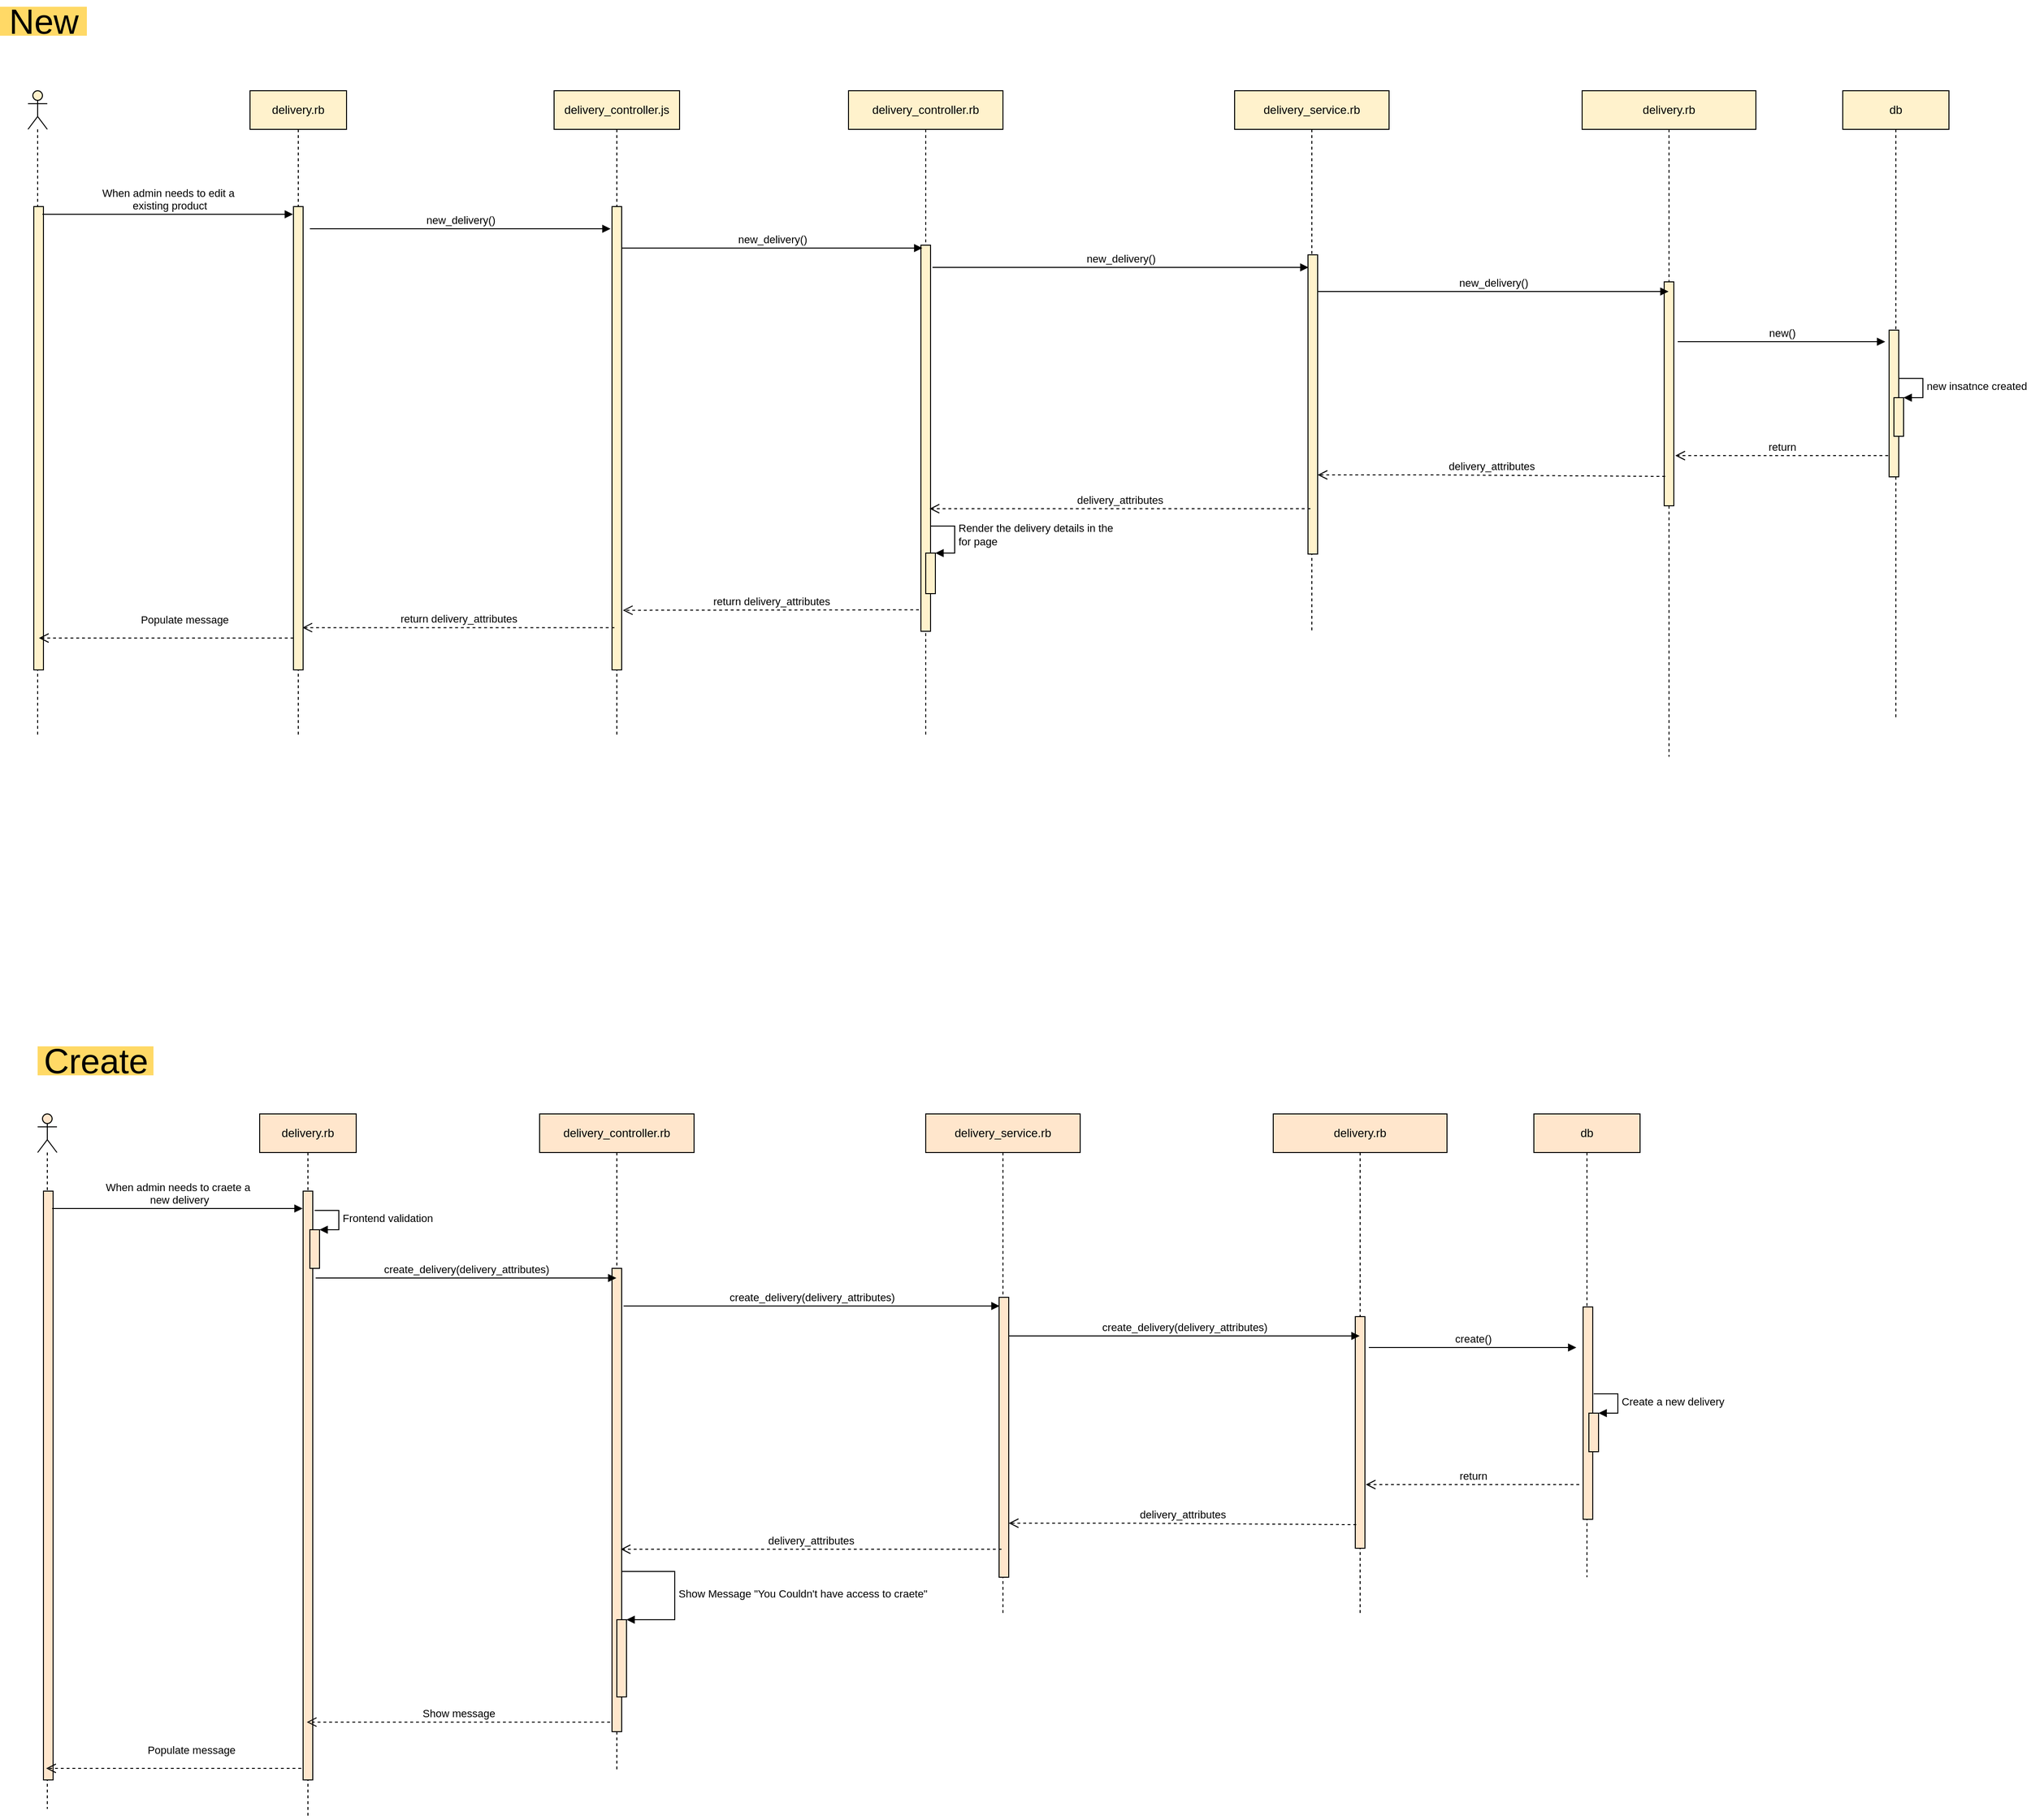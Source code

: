 <mxfile version="13.0.3" type="device" pages="3"><diagram id="nm7BS-JDiV_uuHnRwD9k" name="Create"><mxGraphModel dx="1268" dy="1805" grid="1" gridSize="10" guides="1" tooltips="1" connect="1" arrows="1" fold="1" page="1" pageScale="1" pageWidth="827" pageHeight="1169" math="0" shadow="0"><root><mxCell id="0"/><mxCell id="1" parent="0"/><mxCell id="7N0BUDodsYGgZZPjnXrO-1" value="" style="shape=umlLifeline;participant=umlActor;perimeter=lifelinePerimeter;whiteSpace=wrap;html=1;container=1;collapsible=0;recursiveResize=0;verticalAlign=top;spacingTop=36;labelBackgroundColor=#ffffff;outlineConnect=0;fillColor=#FFE6CC;" parent="1" vertex="1"><mxGeometry x="40" y="40" width="20" height="720" as="geometry"/></mxCell><mxCell id="7N0BUDodsYGgZZPjnXrO-11" value="" style="html=1;points=[];perimeter=orthogonalPerimeter;fillColor=#FFE6CC;" parent="7N0BUDodsYGgZZPjnXrO-1" vertex="1"><mxGeometry x="6" y="80" width="10" height="610" as="geometry"/></mxCell><mxCell id="7N0BUDodsYGgZZPjnXrO-2" value="delivery.rb" style="shape=umlLifeline;perimeter=lifelinePerimeter;whiteSpace=wrap;html=1;container=1;collapsible=0;recursiveResize=0;outlineConnect=0;fillColor=#FFE6CC;" parent="1" vertex="1"><mxGeometry x="270" y="40" width="100" height="730" as="geometry"/></mxCell><mxCell id="7N0BUDodsYGgZZPjnXrO-12" value="" style="html=1;points=[];perimeter=orthogonalPerimeter;fillColor=#FFE6CC;" parent="7N0BUDodsYGgZZPjnXrO-2" vertex="1"><mxGeometry x="45" y="80" width="10" height="610" as="geometry"/></mxCell><mxCell id="7N0BUDodsYGgZZPjnXrO-27" value="" style="html=1;points=[];perimeter=orthogonalPerimeter;fillColor=#FFE6CC;" parent="7N0BUDodsYGgZZPjnXrO-2" vertex="1"><mxGeometry x="52" y="120" width="10" height="40" as="geometry"/></mxCell><mxCell id="7N0BUDodsYGgZZPjnXrO-28" value="Frontend validation" style="edgeStyle=orthogonalEdgeStyle;html=1;align=left;spacingLeft=2;endArrow=block;rounded=0;entryX=1;entryY=0;fillColor=#FFE6CC;" parent="7N0BUDodsYGgZZPjnXrO-2" target="7N0BUDodsYGgZZPjnXrO-27" edge="1"><mxGeometry relative="1" as="geometry"><mxPoint x="57" y="100" as="sourcePoint"/><Array as="points"><mxPoint x="82" y="100"/></Array></mxGeometry></mxCell><mxCell id="7N0BUDodsYGgZZPjnXrO-4" value="delivery_controller.rb" style="shape=umlLifeline;perimeter=lifelinePerimeter;whiteSpace=wrap;html=1;container=1;collapsible=0;recursiveResize=0;outlineConnect=0;fillColor=#FFE6CC;" parent="1" vertex="1"><mxGeometry x="560" y="40" width="160" height="680" as="geometry"/></mxCell><mxCell id="7N0BUDodsYGgZZPjnXrO-13" value="" style="html=1;points=[];perimeter=orthogonalPerimeter;fillColor=#FFE6CC;" parent="7N0BUDodsYGgZZPjnXrO-4" vertex="1"><mxGeometry x="75" y="160" width="10" height="480" as="geometry"/></mxCell><mxCell id="7N0BUDodsYGgZZPjnXrO-7" value="db" style="shape=umlLifeline;perimeter=lifelinePerimeter;whiteSpace=wrap;html=1;container=1;collapsible=0;recursiveResize=0;outlineConnect=0;fillColor=#FFE6CC;" parent="1" vertex="1"><mxGeometry x="1590" y="40" width="110" height="480" as="geometry"/></mxCell><mxCell id="7N0BUDodsYGgZZPjnXrO-16" value="" style="html=1;points=[];perimeter=orthogonalPerimeter;fillColor=#FFE6CC;" parent="7N0BUDodsYGgZZPjnXrO-7" vertex="1"><mxGeometry x="51" y="200" width="10" height="220" as="geometry"/></mxCell><mxCell id="7N0BUDodsYGgZZPjnXrO-32" value="" style="html=1;points=[];perimeter=orthogonalPerimeter;fillColor=#FFE6CC;" parent="7N0BUDodsYGgZZPjnXrO-7" vertex="1"><mxGeometry x="57" y="310" width="10" height="40" as="geometry"/></mxCell><mxCell id="7N0BUDodsYGgZZPjnXrO-33" value="Create a new delivery" style="edgeStyle=orthogonalEdgeStyle;html=1;align=left;spacingLeft=2;endArrow=block;rounded=0;entryX=1;entryY=0;fillColor=#FFE6CC;" parent="7N0BUDodsYGgZZPjnXrO-7" target="7N0BUDodsYGgZZPjnXrO-32" edge="1"><mxGeometry relative="1" as="geometry"><mxPoint x="62" y="290" as="sourcePoint"/><Array as="points"><mxPoint x="87" y="290"/></Array></mxGeometry></mxCell><mxCell id="7N0BUDodsYGgZZPjnXrO-5" value="delivery_service.rb" style="shape=umlLifeline;perimeter=lifelinePerimeter;whiteSpace=wrap;html=1;container=1;collapsible=0;recursiveResize=0;outlineConnect=0;fillColor=#FFE6CC;" parent="1" vertex="1"><mxGeometry x="960" y="40" width="160" height="520" as="geometry"/></mxCell><mxCell id="7N0BUDodsYGgZZPjnXrO-6" value="delivery.rb" style="shape=umlLifeline;perimeter=lifelinePerimeter;whiteSpace=wrap;html=1;container=1;collapsible=0;recursiveResize=0;outlineConnect=0;fillColor=#FFE6CC;" parent="1" vertex="1"><mxGeometry x="1320" y="40" width="180" height="520" as="geometry"/></mxCell><mxCell id="7N0BUDodsYGgZZPjnXrO-14" value="" style="html=1;points=[];perimeter=orthogonalPerimeter;fillColor=#FFE6CC;" parent="1" vertex="1"><mxGeometry x="1036" y="230" width="10" height="290" as="geometry"/></mxCell><mxCell id="7N0BUDodsYGgZZPjnXrO-15" value="" style="html=1;points=[];perimeter=orthogonalPerimeter;fillColor=#FFE6CC;" parent="1" vertex="1"><mxGeometry x="1405" y="250" width="10" height="240" as="geometry"/></mxCell><mxCell id="7N0BUDodsYGgZZPjnXrO-17" value="When admin needs to craete a&lt;br&gt;&amp;nbsp;new delivery" style="html=1;verticalAlign=bottom;endArrow=block;fillColor=#FFE6CC;" parent="1" edge="1"><mxGeometry width="80" relative="1" as="geometry"><mxPoint x="55" y="138" as="sourcePoint"/><mxPoint x="314.5" y="138" as="targetPoint"/></mxGeometry></mxCell><mxCell id="7N0BUDodsYGgZZPjnXrO-18" value="Populate message" style="html=1;verticalAlign=bottom;endArrow=open;dashed=1;endSize=8;exitX=-0.2;exitY=0.95;exitDx=0;exitDy=0;exitPerimeter=0;fillColor=#FFE6CC;" parent="1" edge="1"><mxGeometry x="-0.138" y="-10" relative="1" as="geometry"><mxPoint x="313" y="718.0" as="sourcePoint"/><mxPoint x="48.833" y="718.0" as="targetPoint"/><mxPoint as="offset"/></mxGeometry></mxCell><mxCell id="7N0BUDodsYGgZZPjnXrO-19" value="create_delivery(delivery_attributes)" style="html=1;verticalAlign=bottom;endArrow=block;fillColor=#FFE6CC;" parent="1" edge="1"><mxGeometry width="80" relative="1" as="geometry"><mxPoint x="328" y="210" as="sourcePoint"/><mxPoint x="639.5" y="210" as="targetPoint"/></mxGeometry></mxCell><mxCell id="7N0BUDodsYGgZZPjnXrO-20" value="create_delivery(delivery_attributes)" style="html=1;verticalAlign=bottom;endArrow=block;fillColor=#FFE6CC;" parent="1" edge="1"><mxGeometry x="0.001" width="80" relative="1" as="geometry"><mxPoint x="647" y="239" as="sourcePoint"/><mxPoint x="1036.5" y="239" as="targetPoint"/><mxPoint as="offset"/></mxGeometry></mxCell><mxCell id="7N0BUDodsYGgZZPjnXrO-21" value="create_delivery(delivery_attributes)" style="html=1;verticalAlign=bottom;endArrow=block;fillColor=#FFE6CC;" parent="1" edge="1"><mxGeometry width="80" relative="1" as="geometry"><mxPoint x="1046" y="270" as="sourcePoint"/><mxPoint x="1409.5" y="270" as="targetPoint"/></mxGeometry></mxCell><mxCell id="7N0BUDodsYGgZZPjnXrO-22" value="create()" style="html=1;verticalAlign=bottom;endArrow=block;fillColor=#FFE6CC;" parent="1" edge="1"><mxGeometry width="80" relative="1" as="geometry"><mxPoint x="1419" y="282" as="sourcePoint"/><mxPoint x="1634" y="282" as="targetPoint"/></mxGeometry></mxCell><mxCell id="7N0BUDodsYGgZZPjnXrO-23" value="return" style="html=1;verticalAlign=bottom;endArrow=open;dashed=1;endSize=8;fillColor=#FFE6CC;" parent="1" edge="1"><mxGeometry relative="1" as="geometry"><mxPoint x="1637" y="424" as="sourcePoint"/><mxPoint x="1415.833" y="424" as="targetPoint"/></mxGeometry></mxCell><mxCell id="7N0BUDodsYGgZZPjnXrO-24" value="Show message" style="html=1;verticalAlign=bottom;endArrow=open;dashed=1;endSize=8;exitX=-0.2;exitY=0.932;exitDx=0;exitDy=0;exitPerimeter=0;fillColor=#FFE6CC;" parent="1" edge="1"><mxGeometry relative="1" as="geometry"><mxPoint x="633" y="670.08" as="sourcePoint"/><mxPoint x="318.833" y="670.08" as="targetPoint"/></mxGeometry></mxCell><mxCell id="7N0BUDodsYGgZZPjnXrO-25" value="delivery_attributes" style="html=1;verticalAlign=bottom;endArrow=open;dashed=1;endSize=8;exitX=0.1;exitY=0.526;exitDx=0;exitDy=0;exitPerimeter=0;fillColor=#FFE6CC;" parent="1" edge="1"><mxGeometry relative="1" as="geometry"><mxPoint x="1406.0" y="465.55" as="sourcePoint"/><mxPoint x="1046" y="464" as="targetPoint"/><Array as="points"><mxPoint x="1170" y="464"/></Array></mxGeometry></mxCell><mxCell id="7N0BUDodsYGgZZPjnXrO-26" value="delivery_attributes" style="html=1;verticalAlign=bottom;endArrow=open;dashed=1;endSize=8;fillColor=#FFE6CC;" parent="1" edge="1"><mxGeometry relative="1" as="geometry"><mxPoint x="1038.5" y="491" as="sourcePoint"/><mxPoint x="644" y="491" as="targetPoint"/></mxGeometry></mxCell><mxCell id="7N0BUDodsYGgZZPjnXrO-35" value="" style="html=1;points=[];perimeter=orthogonalPerimeter;fillColor=#FFE6CC;" parent="1" vertex="1"><mxGeometry x="640" y="564" width="10" height="80" as="geometry"/></mxCell><mxCell id="7N0BUDodsYGgZZPjnXrO-36" value="Show Message &quot;You Couldn't have access to craete&quot;" style="edgeStyle=orthogonalEdgeStyle;html=1;align=left;spacingLeft=2;endArrow=block;rounded=0;entryX=1;entryY=0;fillColor=#FFE6CC;" parent="1" target="7N0BUDodsYGgZZPjnXrO-35" edge="1"><mxGeometry relative="1" as="geometry"><mxPoint x="645" y="514" as="sourcePoint"/><Array as="points"><mxPoint x="700" y="514"/><mxPoint x="700" y="564"/></Array></mxGeometry></mxCell><mxCell id="Ip2Vl62T8jifObT4WqKM-1" value="" style="shape=umlLifeline;participant=umlActor;perimeter=lifelinePerimeter;whiteSpace=wrap;html=1;container=1;collapsible=0;recursiveResize=0;verticalAlign=top;spacingTop=36;labelBackgroundColor=#ffffff;outlineConnect=0;fillColor=#FFF2CC;" parent="1" vertex="1"><mxGeometry x="30" y="-1020" width="20" height="670" as="geometry"/></mxCell><mxCell id="Ip2Vl62T8jifObT4WqKM-2" value="" style="html=1;points=[];perimeter=orthogonalPerimeter;fillColor=#FFF2CC;" parent="Ip2Vl62T8jifObT4WqKM-1" vertex="1"><mxGeometry x="6" y="120" width="10" height="480" as="geometry"/></mxCell><mxCell id="Ip2Vl62T8jifObT4WqKM-3" value="delivery.rb" style="shape=umlLifeline;perimeter=lifelinePerimeter;whiteSpace=wrap;html=1;container=1;collapsible=0;recursiveResize=0;outlineConnect=0;fillColor=#FFF2CC;" parent="1" vertex="1"><mxGeometry x="260" y="-1020" width="100" height="670" as="geometry"/></mxCell><mxCell id="Ip2Vl62T8jifObT4WqKM-4" value="" style="html=1;points=[];perimeter=orthogonalPerimeter;fillColor=#FFF2CC;" parent="Ip2Vl62T8jifObT4WqKM-3" vertex="1"><mxGeometry x="45" y="120" width="10" height="480" as="geometry"/></mxCell><mxCell id="Ip2Vl62T8jifObT4WqKM-5" value="delivery_controller.rb" style="shape=umlLifeline;perimeter=lifelinePerimeter;whiteSpace=wrap;html=1;container=1;collapsible=0;recursiveResize=0;outlineConnect=0;fillColor=#FFF2CC;" parent="1" vertex="1"><mxGeometry x="880" y="-1020" width="160" height="670" as="geometry"/></mxCell><mxCell id="Ip2Vl62T8jifObT4WqKM-6" value="" style="html=1;points=[];perimeter=orthogonalPerimeter;fillColor=#FFF2CC;" parent="Ip2Vl62T8jifObT4WqKM-5" vertex="1"><mxGeometry x="75" y="160" width="10" height="400" as="geometry"/></mxCell><mxCell id="Ip2Vl62T8jifObT4WqKM-7" value="db" style="shape=umlLifeline;perimeter=lifelinePerimeter;whiteSpace=wrap;html=1;container=1;collapsible=0;recursiveResize=0;outlineConnect=0;fillColor=#FFF2CC;" parent="1" vertex="1"><mxGeometry x="1910" y="-1020" width="110" height="650" as="geometry"/></mxCell><mxCell id="Ip2Vl62T8jifObT4WqKM-8" value="" style="html=1;points=[];perimeter=orthogonalPerimeter;fillColor=#FFF2CC;" parent="Ip2Vl62T8jifObT4WqKM-7" vertex="1"><mxGeometry x="48" y="248" width="10" height="152" as="geometry"/></mxCell><mxCell id="Ip2Vl62T8jifObT4WqKM-9" value="" style="html=1;points=[];perimeter=orthogonalPerimeter;fillColor=#FFF2CC;" parent="Ip2Vl62T8jifObT4WqKM-7" vertex="1"><mxGeometry x="53" y="318" width="10" height="40" as="geometry"/></mxCell><mxCell id="Ip2Vl62T8jifObT4WqKM-10" value="new insatnce created&amp;nbsp;" style="edgeStyle=orthogonalEdgeStyle;html=1;align=left;spacingLeft=2;endArrow=block;rounded=0;entryX=1;entryY=0;fillColor=#FFF2CC;" parent="Ip2Vl62T8jifObT4WqKM-7" target="Ip2Vl62T8jifObT4WqKM-9" edge="1"><mxGeometry relative="1" as="geometry"><mxPoint x="58" y="298" as="sourcePoint"/><Array as="points"><mxPoint x="83" y="298"/></Array></mxGeometry></mxCell><mxCell id="Ip2Vl62T8jifObT4WqKM-11" value="delivery_service.rb" style="shape=umlLifeline;perimeter=lifelinePerimeter;whiteSpace=wrap;html=1;container=1;collapsible=0;recursiveResize=0;outlineConnect=0;fillColor=#FFF2CC;" parent="1" vertex="1"><mxGeometry x="1280" y="-1020" width="160" height="560" as="geometry"/></mxCell><mxCell id="Ip2Vl62T8jifObT4WqKM-12" value="delivery.rb" style="shape=umlLifeline;perimeter=lifelinePerimeter;whiteSpace=wrap;html=1;container=1;collapsible=0;recursiveResize=0;outlineConnect=0;fillColor=#FFF2CC;" parent="1" vertex="1"><mxGeometry x="1640" y="-1020" width="180" height="690" as="geometry"/></mxCell><mxCell id="Ip2Vl62T8jifObT4WqKM-13" value="" style="html=1;points=[];perimeter=orthogonalPerimeter;fillColor=#FFF2CC;" parent="1" vertex="1"><mxGeometry x="1356" y="-850" width="10" height="310" as="geometry"/></mxCell><mxCell id="Ip2Vl62T8jifObT4WqKM-14" value="" style="html=1;points=[];perimeter=orthogonalPerimeter;fillColor=#FFF2CC;" parent="1" vertex="1"><mxGeometry x="1725" y="-822" width="10" height="232" as="geometry"/></mxCell><mxCell id="Ip2Vl62T8jifObT4WqKM-15" value="When admin needs to edit a&lt;br&gt;&amp;nbsp;existing product" style="html=1;verticalAlign=bottom;endArrow=block;fillColor=#FFF2CC;" parent="1" edge="1"><mxGeometry width="80" relative="1" as="geometry"><mxPoint x="45" y="-892" as="sourcePoint"/><mxPoint x="304.5" y="-892" as="targetPoint"/></mxGeometry></mxCell><mxCell id="Ip2Vl62T8jifObT4WqKM-16" value="Populate message" style="html=1;verticalAlign=bottom;endArrow=open;dashed=1;endSize=8;exitX=-0.2;exitY=0.95;exitDx=0;exitDy=0;exitPerimeter=0;fillColor=#FFF2CC;" parent="1" edge="1"><mxGeometry x="-0.138" y="-10" relative="1" as="geometry"><mxPoint x="305" y="-453" as="sourcePoint"/><mxPoint x="41.324" y="-453" as="targetPoint"/><mxPoint as="offset"/></mxGeometry></mxCell><mxCell id="Ip2Vl62T8jifObT4WqKM-17" value="new_delivery()" style="html=1;verticalAlign=bottom;endArrow=block;fillColor=#FFF2CC;" parent="1" edge="1"><mxGeometry width="80" relative="1" as="geometry"><mxPoint x="645" y="-857" as="sourcePoint"/><mxPoint x="956.5" y="-857" as="targetPoint"/></mxGeometry></mxCell><mxCell id="Ip2Vl62T8jifObT4WqKM-18" value="new_delivery()" style="html=1;verticalAlign=bottom;endArrow=block;fillColor=#FFF2CC;" parent="1" edge="1"><mxGeometry width="80" relative="1" as="geometry"><mxPoint x="967" y="-837" as="sourcePoint"/><mxPoint x="1356.5" y="-837" as="targetPoint"/></mxGeometry></mxCell><mxCell id="Ip2Vl62T8jifObT4WqKM-19" value="new_delivery()" style="html=1;verticalAlign=bottom;endArrow=block;fillColor=#FFF2CC;" parent="1" edge="1"><mxGeometry width="80" relative="1" as="geometry"><mxPoint x="1366" y="-812" as="sourcePoint"/><mxPoint x="1729.5" y="-812" as="targetPoint"/></mxGeometry></mxCell><mxCell id="Ip2Vl62T8jifObT4WqKM-20" value="new()" style="html=1;verticalAlign=bottom;endArrow=block;fillColor=#FFF2CC;" parent="1" edge="1"><mxGeometry width="80" relative="1" as="geometry"><mxPoint x="1739" y="-760" as="sourcePoint"/><mxPoint x="1954" y="-760" as="targetPoint"/></mxGeometry></mxCell><mxCell id="Ip2Vl62T8jifObT4WqKM-21" value="return" style="html=1;verticalAlign=bottom;endArrow=open;dashed=1;endSize=8;fillColor=#FFF2CC;" parent="1" edge="1"><mxGeometry relative="1" as="geometry"><mxPoint x="1957" y="-642" as="sourcePoint"/><mxPoint x="1736.5" y="-642" as="targetPoint"/></mxGeometry></mxCell><mxCell id="Ip2Vl62T8jifObT4WqKM-22" value="return delivery_attributes" style="html=1;verticalAlign=bottom;endArrow=open;dashed=1;endSize=8;exitX=-0.2;exitY=0.932;exitDx=0;exitDy=0;exitPerimeter=0;entryX=1.129;entryY=0.798;entryDx=0;entryDy=0;entryPerimeter=0;fillColor=#FFF2CC;" parent="1" edge="1"><mxGeometry relative="1" as="geometry"><mxPoint x="953.0" y="-482.28" as="sourcePoint"/><mxPoint x="646.29" y="-481.76" as="targetPoint"/></mxGeometry></mxCell><mxCell id="Ip2Vl62T8jifObT4WqKM-23" value="delivery_attributes" style="html=1;verticalAlign=bottom;endArrow=open;dashed=1;endSize=8;exitX=0.1;exitY=0.526;exitDx=0;exitDy=0;exitPerimeter=0;fillColor=#FFF2CC;" parent="1" edge="1"><mxGeometry relative="1" as="geometry"><mxPoint x="1726" y="-620.45" as="sourcePoint"/><mxPoint x="1366" y="-622" as="targetPoint"/><Array as="points"><mxPoint x="1490" y="-622"/></Array></mxGeometry></mxCell><mxCell id="Ip2Vl62T8jifObT4WqKM-24" value="delivery_attributes" style="html=1;verticalAlign=bottom;endArrow=open;dashed=1;endSize=8;fillColor=#FFF2CC;" parent="1" edge="1"><mxGeometry relative="1" as="geometry"><mxPoint x="1358.5" y="-587" as="sourcePoint"/><mxPoint x="964.0" y="-587" as="targetPoint"/></mxGeometry></mxCell><mxCell id="Ip2Vl62T8jifObT4WqKM-25" value="" style="html=1;points=[];perimeter=orthogonalPerimeter;fillColor=#FFF2CC;" parent="1" vertex="1"><mxGeometry x="960" y="-541" width="10" height="42" as="geometry"/></mxCell><mxCell id="Ip2Vl62T8jifObT4WqKM-26" value="Render the delivery details in the&amp;nbsp;&lt;br&gt;for page" style="edgeStyle=orthogonalEdgeStyle;html=1;align=left;spacingLeft=2;endArrow=block;rounded=0;entryX=1;entryY=0;fillColor=#FFF2CC;" parent="1" target="Ip2Vl62T8jifObT4WqKM-25" edge="1"><mxGeometry relative="1" as="geometry"><mxPoint x="970" y="-569.0" as="sourcePoint"/><Array as="points"><mxPoint x="965" y="-569"/><mxPoint x="990" y="-569"/><mxPoint x="990" y="-541"/></Array></mxGeometry></mxCell><mxCell id="Ip2Vl62T8jifObT4WqKM-27" value="delivery_controller.js" style="shape=umlLifeline;perimeter=lifelinePerimeter;whiteSpace=wrap;html=1;container=1;collapsible=0;recursiveResize=0;outlineConnect=0;fillColor=#FFF2CC;" parent="1" vertex="1"><mxGeometry x="575" y="-1020" width="130" height="670" as="geometry"/></mxCell><mxCell id="Ip2Vl62T8jifObT4WqKM-28" value="" style="html=1;points=[];perimeter=orthogonalPerimeter;fillColor=#FFF2CC;" parent="Ip2Vl62T8jifObT4WqKM-27" vertex="1"><mxGeometry x="60" y="120" width="10" height="480" as="geometry"/></mxCell><mxCell id="Ip2Vl62T8jifObT4WqKM-29" value="new_delivery()" style="html=1;verticalAlign=bottom;endArrow=block;fillColor=#FFF2CC;" parent="1" edge="1"><mxGeometry width="80" relative="1" as="geometry"><mxPoint x="322" y="-877" as="sourcePoint"/><mxPoint x="633.5" y="-877" as="targetPoint"/></mxGeometry></mxCell><mxCell id="Ip2Vl62T8jifObT4WqKM-30" value="return delivery_attributes" style="html=1;verticalAlign=bottom;endArrow=open;dashed=1;endSize=8;entryX=1.129;entryY=0.798;entryDx=0;entryDy=0;entryPerimeter=0;fillColor=#FFF2CC;" parent="1" edge="1"><mxGeometry relative="1" as="geometry"><mxPoint x="637.5" y="-463.76" as="sourcePoint"/><mxPoint x="314.29" y="-463.76" as="targetPoint"/></mxGeometry></mxCell><mxCell id="Ip2Vl62T8jifObT4WqKM-38" value="&lt;font style=&quot;font-size: 36px&quot;&gt;New&lt;/font&gt;" style="text;html=1;align=center;verticalAlign=middle;resizable=0;points=[];autosize=1;fillColor=#FFD966;" parent="1" vertex="1"><mxGeometry x="1" y="-1107" width="90" height="30" as="geometry"/></mxCell><mxCell id="Ip2Vl62T8jifObT4WqKM-39" value="&lt;font style=&quot;font-size: 36px&quot;&gt;Create&lt;/font&gt;" style="text;html=1;align=center;verticalAlign=middle;resizable=0;points=[];autosize=1;fillColor=#FFD966;" parent="1" vertex="1"><mxGeometry x="40" y="-30" width="120" height="30" as="geometry"/></mxCell></root></mxGraphModel></diagram><diagram id="yzkjlndB5CCbAwkxDMme" name="Update"><mxGraphModel dx="2095" dy="2974" grid="1" gridSize="10" guides="1" tooltips="1" connect="1" arrows="1" fold="1" page="1" pageScale="1" pageWidth="827" pageHeight="1169" math="0" shadow="0"><root><mxCell id="dAuo-VSmr6j9BvZcp_Sr-0"/><mxCell id="dAuo-VSmr6j9BvZcp_Sr-1" parent="dAuo-VSmr6j9BvZcp_Sr-0"/><mxCell id="L5x3Cxgw_IZW_KWPJqDj-0" value="" style="shape=umlLifeline;participant=umlActor;perimeter=lifelinePerimeter;whiteSpace=wrap;html=1;container=1;collapsible=0;recursiveResize=0;verticalAlign=top;spacingTop=36;labelBackgroundColor=#ffffff;outlineConnect=0;fillColor=#FFCCFF;" parent="dAuo-VSmr6j9BvZcp_Sr-1" vertex="1"><mxGeometry x="-270" y="-1160" width="20" height="840" as="geometry"/></mxCell><mxCell id="L5x3Cxgw_IZW_KWPJqDj-1" value="" style="html=1;points=[];perimeter=orthogonalPerimeter;fillColor=#FFCCFF;" parent="L5x3Cxgw_IZW_KWPJqDj-0" vertex="1"><mxGeometry x="6" y="120" width="10" height="670" as="geometry"/></mxCell><mxCell id="L5x3Cxgw_IZW_KWPJqDj-2" value="delivery.rb" style="shape=umlLifeline;perimeter=lifelinePerimeter;whiteSpace=wrap;html=1;container=1;collapsible=0;recursiveResize=0;outlineConnect=0;fillColor=#FFCCFF;" parent="dAuo-VSmr6j9BvZcp_Sr-1" vertex="1"><mxGeometry x="-40" y="-1160" width="100" height="880" as="geometry"/></mxCell><mxCell id="L5x3Cxgw_IZW_KWPJqDj-3" value="" style="html=1;points=[];perimeter=orthogonalPerimeter;fillColor=#FFCCFF;" parent="L5x3Cxgw_IZW_KWPJqDj-2" vertex="1"><mxGeometry x="45" y="120" width="10" height="680" as="geometry"/></mxCell><mxCell id="L5x3Cxgw_IZW_KWPJqDj-6" value="delivery_controller.rb" style="shape=umlLifeline;perimeter=lifelinePerimeter;whiteSpace=wrap;html=1;container=1;collapsible=0;recursiveResize=0;outlineConnect=0;fillColor=#FFCCFF;" parent="dAuo-VSmr6j9BvZcp_Sr-1" vertex="1"><mxGeometry x="580" y="-1160" width="160" height="810" as="geometry"/></mxCell><mxCell id="L5x3Cxgw_IZW_KWPJqDj-7" value="" style="html=1;points=[];perimeter=orthogonalPerimeter;fillColor=#FFCCFF;" parent="L5x3Cxgw_IZW_KWPJqDj-6" vertex="1"><mxGeometry x="75" y="160" width="10" height="610" as="geometry"/></mxCell><mxCell id="L5x3Cxgw_IZW_KWPJqDj-8" value="db" style="shape=umlLifeline;perimeter=lifelinePerimeter;whiteSpace=wrap;html=1;container=1;collapsible=0;recursiveResize=0;outlineConnect=0;fillColor=#FFCCFF;" parent="dAuo-VSmr6j9BvZcp_Sr-1" vertex="1"><mxGeometry x="1610" y="-1160" width="110" height="650" as="geometry"/></mxCell><mxCell id="L5x3Cxgw_IZW_KWPJqDj-9" value="" style="html=1;points=[];perimeter=orthogonalPerimeter;fillColor=#FFCCFF;" parent="L5x3Cxgw_IZW_KWPJqDj-8" vertex="1"><mxGeometry x="48" y="248" width="10" height="370" as="geometry"/></mxCell><mxCell id="L5x3Cxgw_IZW_KWPJqDj-10" value="" style="html=1;points=[];perimeter=orthogonalPerimeter;fillColor=#FFCCFF;" parent="L5x3Cxgw_IZW_KWPJqDj-8" vertex="1"><mxGeometry x="53" y="318" width="10" height="40" as="geometry"/></mxCell><mxCell id="L5x3Cxgw_IZW_KWPJqDj-11" value="given id data is existed" style="edgeStyle=orthogonalEdgeStyle;html=1;align=left;spacingLeft=2;endArrow=block;rounded=0;entryX=1;entryY=0;fillColor=#FFCCFF;" parent="L5x3Cxgw_IZW_KWPJqDj-8" target="L5x3Cxgw_IZW_KWPJqDj-10" edge="1"><mxGeometry relative="1" as="geometry"><mxPoint x="58" y="298" as="sourcePoint"/><Array as="points"><mxPoint x="83" y="298"/></Array></mxGeometry></mxCell><mxCell id="L5x3Cxgw_IZW_KWPJqDj-12" value="products_service.rb" style="shape=umlLifeline;perimeter=lifelinePerimeter;whiteSpace=wrap;html=1;container=1;collapsible=0;recursiveResize=0;outlineConnect=0;fillColor=#FFCCFF;" parent="dAuo-VSmr6j9BvZcp_Sr-1" vertex="1"><mxGeometry x="980" y="-1160" width="160" height="750" as="geometry"/></mxCell><mxCell id="L5x3Cxgw_IZW_KWPJqDj-13" value="products.rb" style="shape=umlLifeline;perimeter=lifelinePerimeter;whiteSpace=wrap;html=1;container=1;collapsible=0;recursiveResize=0;outlineConnect=0;fillColor=#FFCCFF;" parent="dAuo-VSmr6j9BvZcp_Sr-1" vertex="1"><mxGeometry x="1340" y="-1160" width="180" height="690" as="geometry"/></mxCell><mxCell id="L5x3Cxgw_IZW_KWPJqDj-14" value="" style="html=1;points=[];perimeter=orthogonalPerimeter;fillColor=#FFCCFF;" parent="dAuo-VSmr6j9BvZcp_Sr-1" vertex="1"><mxGeometry x="1056" y="-990" width="10" height="520" as="geometry"/></mxCell><mxCell id="L5x3Cxgw_IZW_KWPJqDj-15" value="" style="html=1;points=[];perimeter=orthogonalPerimeter;fillColor=#FFCCFF;" parent="dAuo-VSmr6j9BvZcp_Sr-1" vertex="1"><mxGeometry x="1425" y="-962" width="10" height="430" as="geometry"/></mxCell><mxCell id="L5x3Cxgw_IZW_KWPJqDj-16" value="When admin needs to edit a&lt;br&gt;&amp;nbsp;existing delivery" style="html=1;verticalAlign=bottom;endArrow=block;fillColor=#FFCCFF;" parent="dAuo-VSmr6j9BvZcp_Sr-1" edge="1"><mxGeometry width="80" relative="1" as="geometry"><mxPoint x="-255" y="-1032" as="sourcePoint"/><mxPoint x="4.5" y="-1032" as="targetPoint"/></mxGeometry></mxCell><mxCell id="L5x3Cxgw_IZW_KWPJqDj-17" value="Populate message" style="html=1;verticalAlign=bottom;endArrow=open;dashed=1;endSize=8;exitX=-0.2;exitY=0.95;exitDx=0;exitDy=0;exitPerimeter=0;fillColor=#FFCCFF;" parent="dAuo-VSmr6j9BvZcp_Sr-1" edge="1"><mxGeometry x="-0.138" y="-10" relative="1" as="geometry"><mxPoint x="5" y="-401" as="sourcePoint"/><mxPoint x="-258.676" y="-401" as="targetPoint"/><mxPoint as="offset"/></mxGeometry></mxCell><mxCell id="L5x3Cxgw_IZW_KWPJqDj-18" value="edit_delivery(delivery_id)" style="html=1;verticalAlign=bottom;endArrow=block;fillColor=#FFCCFF;" parent="dAuo-VSmr6j9BvZcp_Sr-1" edge="1"><mxGeometry width="80" relative="1" as="geometry"><mxPoint x="345" y="-997" as="sourcePoint"/><mxPoint x="656.5" y="-997" as="targetPoint"/></mxGeometry></mxCell><mxCell id="L5x3Cxgw_IZW_KWPJqDj-19" value="edit_delivery(delivery_id)" style="html=1;verticalAlign=bottom;endArrow=block;fillColor=#FFCCFF;" parent="dAuo-VSmr6j9BvZcp_Sr-1" edge="1"><mxGeometry width="80" relative="1" as="geometry"><mxPoint x="667" y="-977" as="sourcePoint"/><mxPoint x="1056.5" y="-977" as="targetPoint"/></mxGeometry></mxCell><mxCell id="L5x3Cxgw_IZW_KWPJqDj-20" value="edit_delivery(delivery_id)" style="html=1;verticalAlign=bottom;endArrow=block;fillColor=#FFCCFF;" parent="dAuo-VSmr6j9BvZcp_Sr-1" edge="1"><mxGeometry width="80" relative="1" as="geometry"><mxPoint x="1066" y="-952" as="sourcePoint"/><mxPoint x="1429.5" y="-952" as="targetPoint"/></mxGeometry></mxCell><mxCell id="L5x3Cxgw_IZW_KWPJqDj-21" value="exists?(delivery_id)" style="html=1;verticalAlign=bottom;endArrow=block;fillColor=#FFCCFF;" parent="dAuo-VSmr6j9BvZcp_Sr-1" edge="1"><mxGeometry width="80" relative="1" as="geometry"><mxPoint x="1439" y="-900" as="sourcePoint"/><mxPoint x="1654" y="-900" as="targetPoint"/></mxGeometry></mxCell><mxCell id="L5x3Cxgw_IZW_KWPJqDj-22" value="return" style="html=1;verticalAlign=bottom;endArrow=open;dashed=1;endSize=8;fillColor=#FFCCFF;" parent="dAuo-VSmr6j9BvZcp_Sr-1" edge="1"><mxGeometry relative="1" as="geometry"><mxPoint x="1657" y="-782" as="sourcePoint"/><mxPoint x="1436.5" y="-782" as="targetPoint"/></mxGeometry></mxCell><mxCell id="L5x3Cxgw_IZW_KWPJqDj-23" value="return delivery_attributes" style="html=1;verticalAlign=bottom;endArrow=open;dashed=1;endSize=8;exitX=-0.2;exitY=0.932;exitDx=0;exitDy=0;exitPerimeter=0;entryX=1.129;entryY=0.798;entryDx=0;entryDy=0;entryPerimeter=0;fillColor=#FFCCFF;" parent="dAuo-VSmr6j9BvZcp_Sr-1" edge="1"><mxGeometry relative="1" as="geometry"><mxPoint x="653.0" y="-430.28" as="sourcePoint"/><mxPoint x="346.29" y="-429.76" as="targetPoint"/></mxGeometry></mxCell><mxCell id="L5x3Cxgw_IZW_KWPJqDj-24" value="delivery_attributes" style="html=1;verticalAlign=bottom;endArrow=open;dashed=1;endSize=8;exitX=0.1;exitY=0.526;exitDx=0;exitDy=0;exitPerimeter=0;fillColor=#FFCCFF;" parent="dAuo-VSmr6j9BvZcp_Sr-1" edge="1"><mxGeometry relative="1" as="geometry"><mxPoint x="1426" y="-760.45" as="sourcePoint"/><mxPoint x="1066" y="-762" as="targetPoint"/><Array as="points"><mxPoint x="1190" y="-762"/></Array></mxGeometry></mxCell><mxCell id="L5x3Cxgw_IZW_KWPJqDj-25" value="delivery_attributes" style="html=1;verticalAlign=bottom;endArrow=open;dashed=1;endSize=8;fillColor=#FFCCFF;" parent="dAuo-VSmr6j9BvZcp_Sr-1" edge="1"><mxGeometry relative="1" as="geometry"><mxPoint x="1058.5" y="-535" as="sourcePoint"/><mxPoint x="664" y="-535" as="targetPoint"/></mxGeometry></mxCell><mxCell id="L5x3Cxgw_IZW_KWPJqDj-26" value="" style="html=1;points=[];perimeter=orthogonalPerimeter;fillColor=#FFCCFF;" parent="dAuo-VSmr6j9BvZcp_Sr-1" vertex="1"><mxGeometry x="660" y="-489" width="10" height="42" as="geometry"/></mxCell><mxCell id="L5x3Cxgw_IZW_KWPJqDj-27" value="Render the delivery details in the&amp;nbsp;&lt;br&gt;for page" style="edgeStyle=orthogonalEdgeStyle;html=1;align=left;spacingLeft=2;endArrow=block;rounded=0;entryX=1;entryY=0;fillColor=#FFCCFF;" parent="dAuo-VSmr6j9BvZcp_Sr-1" target="L5x3Cxgw_IZW_KWPJqDj-26" edge="1"><mxGeometry relative="1" as="geometry"><mxPoint x="670" y="-517" as="sourcePoint"/><Array as="points"><mxPoint x="665" y="-517"/><mxPoint x="690" y="-517"/><mxPoint x="690" y="-489"/></Array></mxGeometry></mxCell><mxCell id="L5x3Cxgw_IZW_KWPJqDj-29" value="delivery_controller.js" style="shape=umlLifeline;perimeter=lifelinePerimeter;whiteSpace=wrap;html=1;container=1;collapsible=0;recursiveResize=0;outlineConnect=0;fillColor=#FFCCFF;" parent="dAuo-VSmr6j9BvZcp_Sr-1" vertex="1"><mxGeometry x="275" y="-1160" width="130" height="840" as="geometry"/></mxCell><mxCell id="L5x3Cxgw_IZW_KWPJqDj-30" value="" style="html=1;points=[];perimeter=orthogonalPerimeter;fillColor=#FFCCFF;" parent="L5x3Cxgw_IZW_KWPJqDj-29" vertex="1"><mxGeometry x="60" y="120" width="10" height="660" as="geometry"/></mxCell><mxCell id="L5x3Cxgw_IZW_KWPJqDj-31" value="edit_delivery(delivery_id)" style="html=1;verticalAlign=bottom;endArrow=block;fillColor=#FFCCFF;" parent="dAuo-VSmr6j9BvZcp_Sr-1" edge="1"><mxGeometry width="80" relative="1" as="geometry"><mxPoint x="22" y="-1017" as="sourcePoint"/><mxPoint x="333.5" y="-1017" as="targetPoint"/></mxGeometry></mxCell><mxCell id="L5x3Cxgw_IZW_KWPJqDj-32" value="return delivery_attributes" style="html=1;verticalAlign=bottom;endArrow=open;dashed=1;endSize=8;entryX=1.129;entryY=0.798;entryDx=0;entryDy=0;entryPerimeter=0;fillColor=#FFCCFF;" parent="dAuo-VSmr6j9BvZcp_Sr-1" edge="1"><mxGeometry relative="1" as="geometry"><mxPoint x="337.5" y="-411.76" as="sourcePoint"/><mxPoint x="14.29" y="-411.76" as="targetPoint"/></mxGeometry></mxCell><mxCell id="L5x3Cxgw_IZW_KWPJqDj-43" value="if delivery exists?" style="shape=umlFrame;whiteSpace=wrap;html=1;fillColor=#FFCCFF;width=160;height=50;" parent="dAuo-VSmr6j9BvZcp_Sr-1" vertex="1"><mxGeometry x="970" y="-752" width="430" height="240" as="geometry"/></mxCell><mxCell id="L5x3Cxgw_IZW_KWPJqDj-46" value="edit_delivery(delivery_id)" style="html=1;verticalAlign=bottom;endArrow=block;fillColor=#FFCCFF;" parent="dAuo-VSmr6j9BvZcp_Sr-1" edge="1"><mxGeometry width="80" relative="1" as="geometry"><mxPoint x="1066" y="-702" as="sourcePoint"/><mxPoint x="1429.5" y="-702" as="targetPoint"/></mxGeometry></mxCell><mxCell id="L5x3Cxgw_IZW_KWPJqDj-49" value="find(delivery_id)" style="html=1;verticalAlign=bottom;endArrow=block;fillColor=#FFCCFF;" parent="dAuo-VSmr6j9BvZcp_Sr-1" edge="1"><mxGeometry width="80" relative="1" as="geometry"><mxPoint x="1439" y="-680" as="sourcePoint"/><mxPoint x="1654" y="-680" as="targetPoint"/></mxGeometry></mxCell><mxCell id="L5x3Cxgw_IZW_KWPJqDj-50" value="return" style="html=1;verticalAlign=bottom;endArrow=open;dashed=1;endSize=8;fillColor=#FFCCFF;" parent="dAuo-VSmr6j9BvZcp_Sr-1" edge="1"><mxGeometry relative="1" as="geometry"><mxPoint x="1657" y="-571" as="sourcePoint"/><mxPoint x="1436.5" y="-571" as="targetPoint"/></mxGeometry></mxCell><mxCell id="L5x3Cxgw_IZW_KWPJqDj-53" value="" style="html=1;points=[];perimeter=orthogonalPerimeter;fillColor=#FFCCFF;" parent="dAuo-VSmr6j9BvZcp_Sr-1" vertex="1"><mxGeometry x="1664" y="-639" width="10" height="40" as="geometry"/></mxCell><mxCell id="L5x3Cxgw_IZW_KWPJqDj-54" value="get the data for the &lt;br&gt;respective id&amp;nbsp;" style="edgeStyle=orthogonalEdgeStyle;html=1;align=left;spacingLeft=2;endArrow=block;rounded=0;entryX=1;entryY=0;fillColor=#FFCCFF;" parent="dAuo-VSmr6j9BvZcp_Sr-1" target="L5x3Cxgw_IZW_KWPJqDj-53" edge="1"><mxGeometry relative="1" as="geometry"><mxPoint x="1669" y="-659" as="sourcePoint"/><Array as="points"><mxPoint x="1694" y="-659"/></Array></mxGeometry></mxCell><mxCell id="L5x3Cxgw_IZW_KWPJqDj-55" value="delivery_attributes" style="html=1;verticalAlign=bottom;endArrow=open;dashed=1;endSize=8;fillColor=#FFCCFF;" parent="dAuo-VSmr6j9BvZcp_Sr-1" edge="1"><mxGeometry relative="1" as="geometry"><mxPoint x="1424.5" y="-554" as="sourcePoint"/><mxPoint x="1065" y="-554" as="targetPoint"/><Array as="points"><mxPoint x="1189" y="-554"/></Array></mxGeometry></mxCell><mxCell id="L5x3Cxgw_IZW_KWPJqDj-59" value="" style="shape=umlLifeline;participant=umlActor;perimeter=lifelinePerimeter;whiteSpace=wrap;html=1;container=1;collapsible=0;recursiveResize=0;verticalAlign=top;spacingTop=36;labelBackgroundColor=#ffffff;outlineConnect=0;fillColor=#CDA2BE;" parent="dAuo-VSmr6j9BvZcp_Sr-1" vertex="1"><mxGeometry x="-270" y="-20" width="20" height="720" as="geometry"/></mxCell><mxCell id="L5x3Cxgw_IZW_KWPJqDj-60" value="" style="html=1;points=[];perimeter=orthogonalPerimeter;fillColor=#CDA2BE;" parent="L5x3Cxgw_IZW_KWPJqDj-59" vertex="1"><mxGeometry x="6" y="120" width="10" height="560" as="geometry"/></mxCell><mxCell id="L5x3Cxgw_IZW_KWPJqDj-61" value="delivery.rb" style="shape=umlLifeline;perimeter=lifelinePerimeter;whiteSpace=wrap;html=1;container=1;collapsible=0;recursiveResize=0;outlineConnect=0;fillColor=#CDA2BE;" parent="dAuo-VSmr6j9BvZcp_Sr-1" vertex="1"><mxGeometry x="-40" y="-20" width="100" height="720" as="geometry"/></mxCell><mxCell id="L5x3Cxgw_IZW_KWPJqDj-62" value="" style="html=1;points=[];perimeter=orthogonalPerimeter;fillColor=#CDA2BE;" parent="L5x3Cxgw_IZW_KWPJqDj-61" vertex="1"><mxGeometry x="45" y="120" width="10" height="560" as="geometry"/></mxCell><mxCell id="L5x3Cxgw_IZW_KWPJqDj-63" value="delivery_controller.rb" style="shape=umlLifeline;perimeter=lifelinePerimeter;whiteSpace=wrap;html=1;container=1;collapsible=0;recursiveResize=0;outlineConnect=0;fillColor=#CDA2BE;" parent="dAuo-VSmr6j9BvZcp_Sr-1" vertex="1"><mxGeometry x="580" y="-20" width="160" height="680" as="geometry"/></mxCell><mxCell id="L5x3Cxgw_IZW_KWPJqDj-64" value="" style="html=1;points=[];perimeter=orthogonalPerimeter;fillColor=#CDA2BE;" parent="L5x3Cxgw_IZW_KWPJqDj-63" vertex="1"><mxGeometry x="75" y="160" width="10" height="480" as="geometry"/></mxCell><mxCell id="L5x3Cxgw_IZW_KWPJqDj-65" value="db" style="shape=umlLifeline;perimeter=lifelinePerimeter;whiteSpace=wrap;html=1;container=1;collapsible=0;recursiveResize=0;outlineConnect=0;fillColor=#CDA2BE;" parent="dAuo-VSmr6j9BvZcp_Sr-1" vertex="1"><mxGeometry x="1610" y="-20" width="110" height="560" as="geometry"/></mxCell><mxCell id="L5x3Cxgw_IZW_KWPJqDj-66" value="" style="html=1;points=[];perimeter=orthogonalPerimeter;fillColor=#CDA2BE;" parent="L5x3Cxgw_IZW_KWPJqDj-65" vertex="1"><mxGeometry x="48" y="210" width="10" height="330" as="geometry"/></mxCell><mxCell id="L5x3Cxgw_IZW_KWPJqDj-67" value="" style="html=1;points=[];perimeter=orthogonalPerimeter;fillColor=#CDA2BE;" parent="L5x3Cxgw_IZW_KWPJqDj-65" vertex="1"><mxGeometry x="53" y="263" width="10" height="40" as="geometry"/></mxCell><mxCell id="L5x3Cxgw_IZW_KWPJqDj-68" value="given id data is existed" style="edgeStyle=orthogonalEdgeStyle;html=1;align=left;spacingLeft=2;endArrow=block;rounded=0;entryX=1;entryY=0;fillColor=#CDA2BE;" parent="L5x3Cxgw_IZW_KWPJqDj-65" target="L5x3Cxgw_IZW_KWPJqDj-67" edge="1"><mxGeometry relative="1" as="geometry"><mxPoint x="58" y="243" as="sourcePoint"/><Array as="points"><mxPoint x="83" y="243"/></Array></mxGeometry></mxCell><mxCell id="L5x3Cxgw_IZW_KWPJqDj-69" value="delivery_service.rb" style="shape=umlLifeline;perimeter=lifelinePerimeter;whiteSpace=wrap;html=1;container=1;collapsible=0;recursiveResize=0;outlineConnect=0;fillColor=#CDA2BE;" parent="dAuo-VSmr6j9BvZcp_Sr-1" vertex="1"><mxGeometry x="980" y="-20" width="160" height="640" as="geometry"/></mxCell><mxCell id="L5x3Cxgw_IZW_KWPJqDj-70" value="delivery.rb" style="shape=umlLifeline;perimeter=lifelinePerimeter;whiteSpace=wrap;html=1;container=1;collapsible=0;recursiveResize=0;outlineConnect=0;fillColor=#CDA2BE;" parent="dAuo-VSmr6j9BvZcp_Sr-1" vertex="1"><mxGeometry x="1340" y="-20" width="180" height="600" as="geometry"/></mxCell><mxCell id="L5x3Cxgw_IZW_KWPJqDj-71" value="" style="html=1;points=[];perimeter=orthogonalPerimeter;fillColor=#CDA2BE;" parent="dAuo-VSmr6j9BvZcp_Sr-1" vertex="1"><mxGeometry x="1056" y="150" width="10" height="440" as="geometry"/></mxCell><mxCell id="L5x3Cxgw_IZW_KWPJqDj-72" value="" style="html=1;points=[];perimeter=orthogonalPerimeter;fillColor=#CDA2BE;" parent="dAuo-VSmr6j9BvZcp_Sr-1" vertex="1"><mxGeometry x="1425" y="178" width="10" height="362" as="geometry"/></mxCell><mxCell id="L5x3Cxgw_IZW_KWPJqDj-73" value="When admin needs to update a&lt;br&gt;&amp;nbsp;existing delivery" style="html=1;verticalAlign=bottom;endArrow=block;fillColor=#CDA2BE;" parent="dAuo-VSmr6j9BvZcp_Sr-1" edge="1"><mxGeometry width="80" relative="1" as="geometry"><mxPoint x="-255" y="108" as="sourcePoint"/><mxPoint x="4.5" y="108" as="targetPoint"/></mxGeometry></mxCell><mxCell id="L5x3Cxgw_IZW_KWPJqDj-74" value="Populate message" style="html=1;verticalAlign=bottom;endArrow=open;dashed=1;endSize=8;exitX=-0.2;exitY=0.95;exitDx=0;exitDy=0;exitPerimeter=0;fillColor=#CDA2BE;" parent="dAuo-VSmr6j9BvZcp_Sr-1" edge="1"><mxGeometry x="-0.138" y="-10" relative="1" as="geometry"><mxPoint x="5" y="653" as="sourcePoint"/><mxPoint x="-258.676" y="653" as="targetPoint"/><mxPoint as="offset"/></mxGeometry></mxCell><mxCell id="L5x3Cxgw_IZW_KWPJqDj-75" value="update_delivery(delivery_id,delivery_attributes)" style="html=1;verticalAlign=bottom;endArrow=block;fillColor=#CDA2BE;" parent="dAuo-VSmr6j9BvZcp_Sr-1" edge="1"><mxGeometry width="80" relative="1" as="geometry"><mxPoint x="345" y="143" as="sourcePoint"/><mxPoint x="656.5" y="143" as="targetPoint"/></mxGeometry></mxCell><mxCell id="L5x3Cxgw_IZW_KWPJqDj-76" value="update_delivery(delivery_id,delivery_attributes)" style="html=1;verticalAlign=bottom;endArrow=block;fillColor=#CDA2BE;" parent="dAuo-VSmr6j9BvZcp_Sr-1" edge="1"><mxGeometry width="80" relative="1" as="geometry"><mxPoint x="667" y="163" as="sourcePoint"/><mxPoint x="1056.5" y="163" as="targetPoint"/></mxGeometry></mxCell><mxCell id="L5x3Cxgw_IZW_KWPJqDj-77" value="update_delivery(delivery_id,delivery_attributes)" style="html=1;verticalAlign=bottom;endArrow=block;fillColor=#CDA2BE;" parent="dAuo-VSmr6j9BvZcp_Sr-1" edge="1"><mxGeometry width="80" relative="1" as="geometry"><mxPoint x="1066" y="188" as="sourcePoint"/><mxPoint x="1429.5" y="188" as="targetPoint"/></mxGeometry></mxCell><mxCell id="L5x3Cxgw_IZW_KWPJqDj-78" value="exists?(delivery_id)" style="html=1;verticalAlign=bottom;endArrow=block;fillColor=#CDA2BE;" parent="dAuo-VSmr6j9BvZcp_Sr-1" edge="1"><mxGeometry width="80" relative="1" as="geometry"><mxPoint x="1439" y="207" as="sourcePoint"/><mxPoint x="1654" y="207" as="targetPoint"/></mxGeometry></mxCell><mxCell id="L5x3Cxgw_IZW_KWPJqDj-79" value="return" style="html=1;verticalAlign=bottom;endArrow=open;dashed=1;endSize=8;fillColor=#CDA2BE;" parent="dAuo-VSmr6j9BvZcp_Sr-1" edge="1"><mxGeometry relative="1" as="geometry"><mxPoint x="1657" y="297" as="sourcePoint"/><mxPoint x="1436.5" y="297" as="targetPoint"/></mxGeometry></mxCell><mxCell id="L5x3Cxgw_IZW_KWPJqDj-80" value="return message" style="html=1;verticalAlign=bottom;endArrow=open;dashed=1;endSize=8;exitX=-0.2;exitY=0.932;exitDx=0;exitDy=0;exitPerimeter=0;entryX=1.129;entryY=0.798;entryDx=0;entryDy=0;entryPerimeter=0;fillColor=#CDA2BE;" parent="dAuo-VSmr6j9BvZcp_Sr-1" edge="1"><mxGeometry relative="1" as="geometry"><mxPoint x="653.0" y="600.72" as="sourcePoint"/><mxPoint x="346.29" y="601.24" as="targetPoint"/></mxGeometry></mxCell><mxCell id="L5x3Cxgw_IZW_KWPJqDj-81" value="delivery_attributes" style="html=1;verticalAlign=bottom;endArrow=open;dashed=1;endSize=8;exitX=0.1;exitY=0.526;exitDx=0;exitDy=0;exitPerimeter=0;fillColor=#CDA2BE;" parent="dAuo-VSmr6j9BvZcp_Sr-1" edge="1"><mxGeometry relative="1" as="geometry"><mxPoint x="1426" y="318.55" as="sourcePoint"/><mxPoint x="1066" y="317" as="targetPoint"/><Array as="points"><mxPoint x="1190" y="317"/></Array></mxGeometry></mxCell><mxCell id="L5x3Cxgw_IZW_KWPJqDj-82" value="delivery_attributes" style="html=1;verticalAlign=bottom;endArrow=open;dashed=1;endSize=8;fillColor=#CDA2BE;" parent="dAuo-VSmr6j9BvZcp_Sr-1" edge="1"><mxGeometry relative="1" as="geometry"><mxPoint x="1058.5" y="582" as="sourcePoint"/><mxPoint x="664" y="582" as="targetPoint"/></mxGeometry></mxCell><mxCell id="L5x3Cxgw_IZW_KWPJqDj-85" value="delivery_controller.js" style="shape=umlLifeline;perimeter=lifelinePerimeter;whiteSpace=wrap;html=1;container=1;collapsible=0;recursiveResize=0;outlineConnect=0;fillColor=#CDA2BE;" parent="dAuo-VSmr6j9BvZcp_Sr-1" vertex="1"><mxGeometry x="275" y="-20" width="130" height="720" as="geometry"/></mxCell><mxCell id="L5x3Cxgw_IZW_KWPJqDj-86" value="" style="html=1;points=[];perimeter=orthogonalPerimeter;fillColor=#CDA2BE;" parent="L5x3Cxgw_IZW_KWPJqDj-85" vertex="1"><mxGeometry x="60" y="120" width="10" height="550" as="geometry"/></mxCell><mxCell id="L5x3Cxgw_IZW_KWPJqDj-87" value="update_delivery(delivery_id,delivery_attributes)" style="html=1;verticalAlign=bottom;endArrow=block;fillColor=#CDA2BE;" parent="dAuo-VSmr6j9BvZcp_Sr-1" edge="1"><mxGeometry width="80" relative="1" as="geometry"><mxPoint x="22" y="123" as="sourcePoint"/><mxPoint x="333.5" y="123" as="targetPoint"/></mxGeometry></mxCell><mxCell id="L5x3Cxgw_IZW_KWPJqDj-88" value="return message" style="html=1;verticalAlign=bottom;endArrow=open;dashed=1;endSize=8;entryX=1.129;entryY=0.798;entryDx=0;entryDy=0;entryPerimeter=0;fillColor=#CDA2BE;" parent="dAuo-VSmr6j9BvZcp_Sr-1" edge="1"><mxGeometry relative="1" as="geometry"><mxPoint x="337.5" y="642.24" as="sourcePoint"/><mxPoint x="14.29" y="642.24" as="targetPoint"/></mxGeometry></mxCell><mxCell id="L5x3Cxgw_IZW_KWPJqDj-90" value="update_delivery(delivery_id,delivery_attributes)" style="html=1;verticalAlign=bottom;endArrow=block;fillColor=#CDA2BE;" parent="dAuo-VSmr6j9BvZcp_Sr-1" edge="1"><mxGeometry width="80" relative="1" as="geometry"><mxPoint x="1066" y="383" as="sourcePoint"/><mxPoint x="1429.5" y="383" as="targetPoint"/></mxGeometry></mxCell><mxCell id="L5x3Cxgw_IZW_KWPJqDj-91" value="update_delivery(delivery_id,&lt;br&gt;delivery_attributes)" style="html=1;verticalAlign=bottom;endArrow=block;fillColor=#CDA2BE;" parent="dAuo-VSmr6j9BvZcp_Sr-1" edge="1"><mxGeometry width="80" relative="1" as="geometry"><mxPoint x="1439" y="399" as="sourcePoint"/><mxPoint x="1654" y="399" as="targetPoint"/></mxGeometry></mxCell><mxCell id="L5x3Cxgw_IZW_KWPJqDj-92" value="return" style="html=1;verticalAlign=bottom;endArrow=open;dashed=1;endSize=8;fillColor=#CDA2BE;" parent="dAuo-VSmr6j9BvZcp_Sr-1" edge="1"><mxGeometry relative="1" as="geometry"><mxPoint x="1657" y="508" as="sourcePoint"/><mxPoint x="1436.5" y="508" as="targetPoint"/></mxGeometry></mxCell><mxCell id="L5x3Cxgw_IZW_KWPJqDj-93" value="" style="html=1;points=[];perimeter=orthogonalPerimeter;fillColor=#CDA2BE;" parent="dAuo-VSmr6j9BvZcp_Sr-1" vertex="1"><mxGeometry x="1664" y="440" width="10" height="40" as="geometry"/></mxCell><mxCell id="L5x3Cxgw_IZW_KWPJqDj-94" value="get the data for the &lt;br&gt;respective id&amp;nbsp;" style="edgeStyle=orthogonalEdgeStyle;html=1;align=left;spacingLeft=2;endArrow=block;rounded=0;entryX=1;entryY=0;fillColor=#CDA2BE;" parent="dAuo-VSmr6j9BvZcp_Sr-1" target="L5x3Cxgw_IZW_KWPJqDj-93" edge="1"><mxGeometry relative="1" as="geometry"><mxPoint x="1669" y="420" as="sourcePoint"/><Array as="points"><mxPoint x="1694" y="420"/></Array></mxGeometry></mxCell><mxCell id="L5x3Cxgw_IZW_KWPJqDj-95" value="delivery_attributes" style="html=1;verticalAlign=bottom;endArrow=open;dashed=1;endSize=8;fillColor=#CDA2BE;" parent="dAuo-VSmr6j9BvZcp_Sr-1" edge="1"><mxGeometry relative="1" as="geometry"><mxPoint x="1424.5" y="525" as="sourcePoint"/><mxPoint x="1065" y="525" as="targetPoint"/><Array as="points"><mxPoint x="1189" y="525"/></Array></mxGeometry></mxCell><mxCell id="L5x3Cxgw_IZW_KWPJqDj-89" value="if delvery exists?" style="shape=umlFrame;whiteSpace=wrap;html=1;fillColor=#CDA2BE;width=160;height=50;" parent="dAuo-VSmr6j9BvZcp_Sr-1" vertex="1"><mxGeometry x="970" y="327" width="430" height="240" as="geometry"/></mxCell><mxCell id="9mLOVwhTrneU6ZVU8c8i-0" value="&lt;font style=&quot;font-size: 36px&quot;&gt;Update&lt;/font&gt;" style="text;html=1;align=center;verticalAlign=middle;resizable=0;points=[];autosize=1;fillColor=#FFD966;" parent="dAuo-VSmr6j9BvZcp_Sr-1" vertex="1"><mxGeometry x="-240" y="-110" width="130" height="30" as="geometry"/></mxCell><mxCell id="9mLOVwhTrneU6ZVU8c8i-1" value="&lt;font style=&quot;font-size: 36px&quot;&gt;Edit&lt;/font&gt;" style="text;html=1;align=center;verticalAlign=middle;resizable=0;points=[];autosize=1;fillColor=#FFD966;" parent="dAuo-VSmr6j9BvZcp_Sr-1" vertex="1"><mxGeometry x="-270" y="-1230" width="80" height="30" as="geometry"/></mxCell></root></mxGraphModel></diagram><diagram id="I22XDKLHPZC36ggZzjVO" name="Delete"><mxGraphModel dx="1268" dy="-533" grid="1" gridSize="10" guides="1" tooltips="1" connect="1" arrows="1" fold="1" page="1" pageScale="1" pageWidth="827" pageHeight="1169" math="0" shadow="0"><root><mxCell id="WC9HNij3uYLMOzmzbcEV-0"/><mxCell id="WC9HNij3uYLMOzmzbcEV-1" parent="WC9HNij3uYLMOzmzbcEV-0"/><mxCell id="Y-9QQPVg6ZBalBfwANT7-37" value="" style="shape=umlLifeline;participant=umlActor;perimeter=lifelinePerimeter;whiteSpace=wrap;html=1;container=1;collapsible=0;recursiveResize=0;verticalAlign=top;spacingTop=36;labelBackgroundColor=#ffffff;outlineConnect=0;fillColor=#CCFFE6;" parent="WC9HNij3uYLMOzmzbcEV-1" vertex="1"><mxGeometry x="190" y="1310" width="20" height="690" as="geometry"/></mxCell><mxCell id="Y-9QQPVg6ZBalBfwANT7-38" value="" style="html=1;points=[];perimeter=orthogonalPerimeter;fillColor=#CCFFE6;" parent="Y-9QQPVg6ZBalBfwANT7-37" vertex="1"><mxGeometry x="6" y="120" width="10" height="530" as="geometry"/></mxCell><mxCell id="Y-9QQPVg6ZBalBfwANT7-39" value="products.rb" style="shape=umlLifeline;perimeter=lifelinePerimeter;whiteSpace=wrap;html=1;container=1;collapsible=0;recursiveResize=0;outlineConnect=0;fillColor=#CCFFE6;" parent="WC9HNij3uYLMOzmzbcEV-1" vertex="1"><mxGeometry x="420" y="1310" width="100" height="690" as="geometry"/></mxCell><mxCell id="Y-9QQPVg6ZBalBfwANT7-40" value="" style="html=1;points=[];perimeter=orthogonalPerimeter;fillColor=#CCFFE6;" parent="Y-9QQPVg6ZBalBfwANT7-39" vertex="1"><mxGeometry x="45" y="120" width="10" height="530" as="geometry"/></mxCell><mxCell id="Y-9QQPVg6ZBalBfwANT7-41" value="delivery_controller.rb" style="shape=umlLifeline;perimeter=lifelinePerimeter;whiteSpace=wrap;html=1;container=1;collapsible=0;recursiveResize=0;outlineConnect=0;fillColor=#CCFFE6;" parent="WC9HNij3uYLMOzmzbcEV-1" vertex="1"><mxGeometry x="1040" y="1310" width="160" height="680" as="geometry"/></mxCell><mxCell id="Y-9QQPVg6ZBalBfwANT7-42" value="" style="html=1;points=[];perimeter=orthogonalPerimeter;fillColor=#CCFFE6;" parent="Y-9QQPVg6ZBalBfwANT7-41" vertex="1"><mxGeometry x="75" y="160" width="10" height="450" as="geometry"/></mxCell><mxCell id="Y-9QQPVg6ZBalBfwANT7-43" value="db" style="shape=umlLifeline;perimeter=lifelinePerimeter;whiteSpace=wrap;html=1;container=1;collapsible=0;recursiveResize=0;outlineConnect=0;fillColor=#CCFFE6;" parent="WC9HNij3uYLMOzmzbcEV-1" vertex="1"><mxGeometry x="2070" y="1310" width="110" height="560" as="geometry"/></mxCell><mxCell id="Y-9QQPVg6ZBalBfwANT7-44" value="" style="html=1;points=[];perimeter=orthogonalPerimeter;fillColor=#CCFFE6;" parent="Y-9QQPVg6ZBalBfwANT7-43" vertex="1"><mxGeometry x="48" y="210" width="10" height="330" as="geometry"/></mxCell><mxCell id="Y-9QQPVg6ZBalBfwANT7-45" value="" style="html=1;points=[];perimeter=orthogonalPerimeter;fillColor=#CCFFE6;" parent="Y-9QQPVg6ZBalBfwANT7-43" vertex="1"><mxGeometry x="53" y="263" width="10" height="40" as="geometry"/></mxCell><mxCell id="Y-9QQPVg6ZBalBfwANT7-46" value="given id data is existed" style="edgeStyle=orthogonalEdgeStyle;html=1;align=left;spacingLeft=2;endArrow=block;rounded=0;entryX=1;entryY=0;fillColor=#CCFFE6;" parent="Y-9QQPVg6ZBalBfwANT7-43" target="Y-9QQPVg6ZBalBfwANT7-45" edge="1"><mxGeometry relative="1" as="geometry"><mxPoint x="58" y="243" as="sourcePoint"/><Array as="points"><mxPoint x="83" y="243"/></Array></mxGeometry></mxCell><mxCell id="Y-9QQPVg6ZBalBfwANT7-47" value="delivery_service.rb" style="shape=umlLifeline;perimeter=lifelinePerimeter;whiteSpace=wrap;html=1;container=1;collapsible=0;recursiveResize=0;outlineConnect=0;fillColor=#CCFFE6;" parent="WC9HNij3uYLMOzmzbcEV-1" vertex="1"><mxGeometry x="1440" y="1310" width="160" height="640" as="geometry"/></mxCell><mxCell id="Y-9QQPVg6ZBalBfwANT7-48" value="delivery.rb" style="shape=umlLifeline;perimeter=lifelinePerimeter;whiteSpace=wrap;html=1;container=1;collapsible=0;recursiveResize=0;outlineConnect=0;fillColor=#CCFFE6;" parent="WC9HNij3uYLMOzmzbcEV-1" vertex="1"><mxGeometry x="1800" y="1310" width="180" height="600" as="geometry"/></mxCell><mxCell id="Y-9QQPVg6ZBalBfwANT7-49" value="" style="html=1;points=[];perimeter=orthogonalPerimeter;fillColor=#CCFFE6;" parent="WC9HNij3uYLMOzmzbcEV-1" vertex="1"><mxGeometry x="1516" y="1480" width="10" height="440" as="geometry"/></mxCell><mxCell id="Y-9QQPVg6ZBalBfwANT7-50" value="" style="html=1;points=[];perimeter=orthogonalPerimeter;fillColor=#CCFFE6;" parent="WC9HNij3uYLMOzmzbcEV-1" vertex="1"><mxGeometry x="1885" y="1508" width="10" height="362" as="geometry"/></mxCell><mxCell id="Y-9QQPVg6ZBalBfwANT7-51" value="When admin needs to update a&lt;br&gt;&amp;nbsp;existing delivery" style="html=1;verticalAlign=bottom;endArrow=block;fillColor=#CCFFE6;" parent="WC9HNij3uYLMOzmzbcEV-1" edge="1"><mxGeometry width="80" relative="1" as="geometry"><mxPoint x="205" y="1438" as="sourcePoint"/><mxPoint x="464.5" y="1438" as="targetPoint"/></mxGeometry></mxCell><mxCell id="Y-9QQPVg6ZBalBfwANT7-52" value="Populate message" style="html=1;verticalAlign=bottom;endArrow=open;dashed=1;endSize=8;exitX=-0.2;exitY=0.95;exitDx=0;exitDy=0;exitPerimeter=0;fillColor=#CCFFE6;" parent="WC9HNij3uYLMOzmzbcEV-1" edge="1"><mxGeometry x="-0.138" y="-10" relative="1" as="geometry"><mxPoint x="465" y="1943" as="sourcePoint"/><mxPoint x="201.324" y="1943" as="targetPoint"/><mxPoint as="offset"/></mxGeometry></mxCell><mxCell id="Y-9QQPVg6ZBalBfwANT7-53" value="&lt;span style=&quot;font-size: 12px ; text-align: left ; background-color: rgb(248 , 249 , 250)&quot;&gt;delete_delivery(delivery_id)&lt;/span&gt;" style="html=1;verticalAlign=bottom;endArrow=block;fillColor=#CCFFE6;" parent="WC9HNij3uYLMOzmzbcEV-1" edge="1"><mxGeometry width="80" relative="1" as="geometry"><mxPoint x="800" y="1473" as="sourcePoint"/><mxPoint x="1111.5" y="1473" as="targetPoint"/></mxGeometry></mxCell><mxCell id="Y-9QQPVg6ZBalBfwANT7-54" value="&lt;span style=&quot;font-size: 12px ; text-align: left ; background-color: rgb(248 , 249 , 250)&quot;&gt;delete_delivery(delivery_id)&lt;/span&gt;" style="html=1;verticalAlign=bottom;endArrow=block;fillColor=#CCFFE6;" parent="WC9HNij3uYLMOzmzbcEV-1" edge="1"><mxGeometry width="80" relative="1" as="geometry"><mxPoint x="1127" y="1493" as="sourcePoint"/><mxPoint x="1516.5" y="1493" as="targetPoint"/></mxGeometry></mxCell><mxCell id="Y-9QQPVg6ZBalBfwANT7-55" value="&lt;span style=&quot;font-size: 12px ; text-align: left ; background-color: rgb(248 , 249 , 250)&quot;&gt;delete_delivery(delivery_id)&lt;/span&gt;" style="html=1;verticalAlign=bottom;endArrow=block;fillColor=#CCFFE6;" parent="WC9HNij3uYLMOzmzbcEV-1" edge="1"><mxGeometry x="-0.001" width="80" relative="1" as="geometry"><mxPoint x="1526" y="1518" as="sourcePoint"/><mxPoint x="1889.5" y="1518" as="targetPoint"/><mxPoint as="offset"/></mxGeometry></mxCell><mxCell id="Y-9QQPVg6ZBalBfwANT7-56" value="exists?(delivery_id)" style="html=1;verticalAlign=bottom;endArrow=block;fillColor=#CCFFE6;" parent="WC9HNij3uYLMOzmzbcEV-1" edge="1"><mxGeometry width="80" relative="1" as="geometry"><mxPoint x="1899" y="1537" as="sourcePoint"/><mxPoint x="2114" y="1537" as="targetPoint"/></mxGeometry></mxCell><mxCell id="Y-9QQPVg6ZBalBfwANT7-57" value="return" style="html=1;verticalAlign=bottom;endArrow=open;dashed=1;endSize=8;fillColor=#CCFFE6;" parent="WC9HNij3uYLMOzmzbcEV-1" edge="1"><mxGeometry relative="1" as="geometry"><mxPoint x="2117" y="1627" as="sourcePoint"/><mxPoint x="1896.5" y="1627" as="targetPoint"/></mxGeometry></mxCell><mxCell id="Y-9QQPVg6ZBalBfwANT7-58" value="return message" style="html=1;verticalAlign=bottom;endArrow=open;dashed=1;endSize=8;exitX=-0.2;exitY=0.932;exitDx=0;exitDy=0;exitPerimeter=0;entryX=1.129;entryY=0.798;entryDx=0;entryDy=0;entryPerimeter=0;fillColor=#CCFFE6;" parent="WC9HNij3uYLMOzmzbcEV-1" edge="1"><mxGeometry relative="1" as="geometry"><mxPoint x="1113.0" y="1910.72" as="sourcePoint"/><mxPoint x="806.29" y="1911.24" as="targetPoint"/></mxGeometry></mxCell><mxCell id="Y-9QQPVg6ZBalBfwANT7-59" value="delivery_attributes" style="html=1;verticalAlign=bottom;endArrow=open;dashed=1;endSize=8;exitX=0.1;exitY=0.526;exitDx=0;exitDy=0;exitPerimeter=0;fillColor=#CCFFE6;" parent="WC9HNij3uYLMOzmzbcEV-1" edge="1"><mxGeometry relative="1" as="geometry"><mxPoint x="1886" y="1648.55" as="sourcePoint"/><mxPoint x="1526" y="1647" as="targetPoint"/><Array as="points"><mxPoint x="1650" y="1647"/></Array></mxGeometry></mxCell><mxCell id="Y-9QQPVg6ZBalBfwANT7-60" value="delivery_attributes" style="html=1;verticalAlign=bottom;endArrow=open;dashed=1;endSize=8;fillColor=#CCFFE6;" parent="WC9HNij3uYLMOzmzbcEV-1" edge="1"><mxGeometry relative="1" as="geometry"><mxPoint x="1518.5" y="1892" as="sourcePoint"/><mxPoint x="1124.0" y="1892" as="targetPoint"/></mxGeometry></mxCell><mxCell id="Y-9QQPVg6ZBalBfwANT7-61" value="delivery_controller.js" style="shape=umlLifeline;perimeter=lifelinePerimeter;whiteSpace=wrap;html=1;container=1;collapsible=0;recursiveResize=0;outlineConnect=0;fillColor=#CCFFE6;" parent="WC9HNij3uYLMOzmzbcEV-1" vertex="1"><mxGeometry x="735" y="1310" width="130" height="690" as="geometry"/></mxCell><mxCell id="Y-9QQPVg6ZBalBfwANT7-62" value="" style="html=1;points=[];perimeter=orthogonalPerimeter;fillColor=#CCFFE6;" parent="Y-9QQPVg6ZBalBfwANT7-61" vertex="1"><mxGeometry x="60" y="120" width="10" height="520" as="geometry"/></mxCell><mxCell id="Y-9QQPVg6ZBalBfwANT7-63" value="&lt;span style=&quot;font-size: 12px ; text-align: left ; background-color: rgb(248 , 249 , 250)&quot;&gt;delete_delivery(delivery_id)&lt;/span&gt;" style="html=1;verticalAlign=bottom;endArrow=block;fillColor=#CCFFE6;" parent="WC9HNij3uYLMOzmzbcEV-1" edge="1"><mxGeometry width="80" relative="1" as="geometry"><mxPoint x="482" y="1453" as="sourcePoint"/><mxPoint x="793.5" y="1453" as="targetPoint"/></mxGeometry></mxCell><mxCell id="Y-9QQPVg6ZBalBfwANT7-64" value="return message" style="html=1;verticalAlign=bottom;endArrow=open;dashed=1;endSize=8;entryX=1.129;entryY=0.798;entryDx=0;entryDy=0;entryPerimeter=0;fillColor=#CCFFE6;" parent="WC9HNij3uYLMOzmzbcEV-1" edge="1"><mxGeometry relative="1" as="geometry"><mxPoint x="797.5" y="1932.24" as="sourcePoint"/><mxPoint x="474.29" y="1932.24" as="targetPoint"/></mxGeometry></mxCell><mxCell id="Y-9QQPVg6ZBalBfwANT7-65" value="&lt;span style=&quot;font-size: 12px ; text-align: left ; background-color: rgb(248 , 249 , 250)&quot;&gt;delete_delivery(delivery_id)&lt;/span&gt;" style="html=1;verticalAlign=bottom;endArrow=block;fillColor=#CCFFE6;" parent="WC9HNij3uYLMOzmzbcEV-1" edge="1"><mxGeometry width="80" relative="1" as="geometry"><mxPoint x="1526" y="1713" as="sourcePoint"/><mxPoint x="1889.5" y="1713" as="targetPoint"/></mxGeometry></mxCell><mxCell id="Y-9QQPVg6ZBalBfwANT7-66" value="update(delivery_id, is_active : false" style="html=1;verticalAlign=bottom;endArrow=block;fillColor=#CCFFE6;" parent="WC9HNij3uYLMOzmzbcEV-1" edge="1"><mxGeometry width="80" relative="1" as="geometry"><mxPoint x="1899" y="1729" as="sourcePoint"/><mxPoint x="2114" y="1729" as="targetPoint"/></mxGeometry></mxCell><mxCell id="Y-9QQPVg6ZBalBfwANT7-67" value="return" style="html=1;verticalAlign=bottom;endArrow=open;dashed=1;endSize=8;fillColor=#CCFFE6;" parent="WC9HNij3uYLMOzmzbcEV-1" edge="1"><mxGeometry relative="1" as="geometry"><mxPoint x="2117" y="1838" as="sourcePoint"/><mxPoint x="1896.5" y="1838" as="targetPoint"/></mxGeometry></mxCell><mxCell id="Y-9QQPVg6ZBalBfwANT7-68" value="" style="html=1;points=[];perimeter=orthogonalPerimeter;fillColor=#CCFFE6;" parent="WC9HNij3uYLMOzmzbcEV-1" vertex="1"><mxGeometry x="2124" y="1770" width="10" height="40" as="geometry"/></mxCell><mxCell id="Y-9QQPVg6ZBalBfwANT7-69" value="update the is_active column&amp;nbsp;&lt;br&gt;as true" style="edgeStyle=orthogonalEdgeStyle;html=1;align=left;spacingLeft=2;endArrow=block;rounded=0;entryX=1;entryY=0;fillColor=#CCFFE6;" parent="WC9HNij3uYLMOzmzbcEV-1" target="Y-9QQPVg6ZBalBfwANT7-68" edge="1"><mxGeometry relative="1" as="geometry"><mxPoint x="2129" y="1750" as="sourcePoint"/><Array as="points"><mxPoint x="2154" y="1750"/></Array></mxGeometry></mxCell><mxCell id="Y-9QQPVg6ZBalBfwANT7-70" value="delivery_attributes" style="html=1;verticalAlign=bottom;endArrow=open;dashed=1;endSize=8;fillColor=#CCFFE6;" parent="WC9HNij3uYLMOzmzbcEV-1" edge="1"><mxGeometry relative="1" as="geometry"><mxPoint x="1884.5" y="1855" as="sourcePoint"/><mxPoint x="1525" y="1855" as="targetPoint"/><Array as="points"><mxPoint x="1649" y="1855"/></Array></mxGeometry></mxCell><mxCell id="Y-9QQPVg6ZBalBfwANT7-71" value="if delivery exists?" style="shape=umlFrame;whiteSpace=wrap;html=1;fillColor=#CCFFE6;width=160;height=50;" parent="WC9HNij3uYLMOzmzbcEV-1" vertex="1"><mxGeometry x="1430" y="1657" width="430" height="223" as="geometry"/></mxCell></root></mxGraphModel></diagram></mxfile>